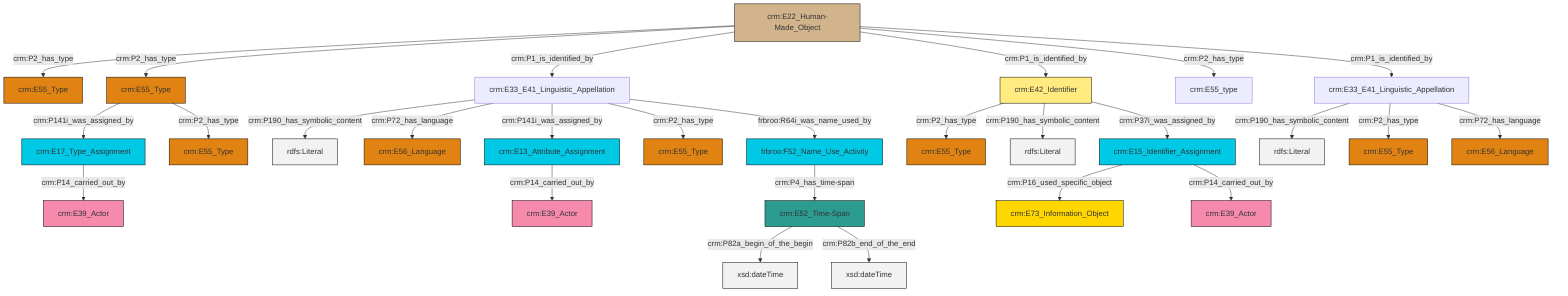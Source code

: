 graph TD
classDef Literal fill:#f2f2f2,stroke:#000000;
classDef CRM_Entity fill:#FFFFFF,stroke:#000000;
classDef Temporal_Entity fill:#00C9E6, stroke:#000000;
classDef Type fill:#E18312, stroke:#000000;
classDef Time-Span fill:#2C9C91, stroke:#000000;
classDef Appellation fill:#FFEB7F, stroke:#000000;
classDef Place fill:#008836, stroke:#000000;
classDef Persistent_Item fill:#B266B2, stroke:#000000;
classDef Conceptual_Object fill:#FFD700, stroke:#000000;
classDef Physical_Thing fill:#D2B48C, stroke:#000000;
classDef Actor fill:#f58aad, stroke:#000000;
classDef PC_Classes fill:#4ce600, stroke:#000000;
classDef Multi fill:#cccccc,stroke:#000000;

4["crm:E17_Type_Assignment"]:::Temporal_Entity -->|crm:P14_carried_out_by| 2["crm:E39_Actor"]:::Actor
9["crm:E15_Identifier_Assignment"]:::Temporal_Entity -->|crm:P16_used_specific_object| 5["crm:E73_Information_Object"]:::Conceptual_Object
10["crm:E52_Time-Span"]:::Time-Span -->|crm:P82a_begin_of_the_begin| 11[xsd:dateTime]:::Literal
12["frbroo:F52_Name_Use_Activity"]:::Temporal_Entity -->|crm:P4_has_time-span| 10["crm:E52_Time-Span"]:::Time-Span
13["crm:E33_E41_Linguistic_Appellation"]:::Default -->|crm:P190_has_symbolic_content| 14[rdfs:Literal]:::Literal
0["crm:E22_Human-Made_Object"]:::Physical_Thing -->|crm:P2_has_type| 15["crm:E55_Type"]:::Type
9["crm:E15_Identifier_Assignment"]:::Temporal_Entity -->|crm:P14_carried_out_by| 18["crm:E39_Actor"]:::Actor
0["crm:E22_Human-Made_Object"]:::Physical_Thing -->|crm:P2_has_type| 22["crm:E55_Type"]:::Type
0["crm:E22_Human-Made_Object"]:::Physical_Thing -->|crm:P1_is_identified_by| 23["crm:E33_E41_Linguistic_Appellation"]:::Default
22["crm:E55_Type"]:::Type -->|crm:P141i_was_assigned_by| 4["crm:E17_Type_Assignment"]:::Temporal_Entity
23["crm:E33_E41_Linguistic_Appellation"]:::Default -->|crm:P190_has_symbolic_content| 27[rdfs:Literal]:::Literal
10["crm:E52_Time-Span"]:::Time-Span -->|crm:P82b_end_of_the_end| 28[xsd:dateTime]:::Literal
23["crm:E33_E41_Linguistic_Appellation"]:::Default -->|crm:P72_has_language| 37["crm:E56_Language"]:::Type
38["crm:E42_Identifier"]:::Appellation -->|crm:P2_has_type| 7["crm:E55_Type"]:::Type
0["crm:E22_Human-Made_Object"]:::Physical_Thing -->|crm:P1_is_identified_by| 38["crm:E42_Identifier"]:::Appellation
0["crm:E22_Human-Made_Object"]:::Physical_Thing -->|crm:P2_has_type| 35["crm:E55_type"]:::Default
0["crm:E22_Human-Made_Object"]:::Physical_Thing -->|crm:P1_is_identified_by| 13["crm:E33_E41_Linguistic_Appellation"]:::Default
13["crm:E33_E41_Linguistic_Appellation"]:::Default -->|crm:P2_has_type| 24["crm:E55_Type"]:::Type
38["crm:E42_Identifier"]:::Appellation -->|crm:P190_has_symbolic_content| 42[rdfs:Literal]:::Literal
13["crm:E33_E41_Linguistic_Appellation"]:::Default -->|crm:P72_has_language| 16["crm:E56_Language"]:::Type
33["crm:E13_Attribute_Assignment"]:::Temporal_Entity -->|crm:P14_carried_out_by| 30["crm:E39_Actor"]:::Actor
23["crm:E33_E41_Linguistic_Appellation"]:::Default -->|crm:P141i_was_assigned_by| 33["crm:E13_Attribute_Assignment"]:::Temporal_Entity
38["crm:E42_Identifier"]:::Appellation -->|crm:P37i_was_assigned_by| 9["crm:E15_Identifier_Assignment"]:::Temporal_Entity
22["crm:E55_Type"]:::Type -->|crm:P2_has_type| 20["crm:E55_Type"]:::Type
23["crm:E33_E41_Linguistic_Appellation"]:::Default -->|crm:P2_has_type| 43["crm:E55_Type"]:::Type
23["crm:E33_E41_Linguistic_Appellation"]:::Default -->|frbroo:R64i_was_name_used_by| 12["frbroo:F52_Name_Use_Activity"]:::Temporal_Entity